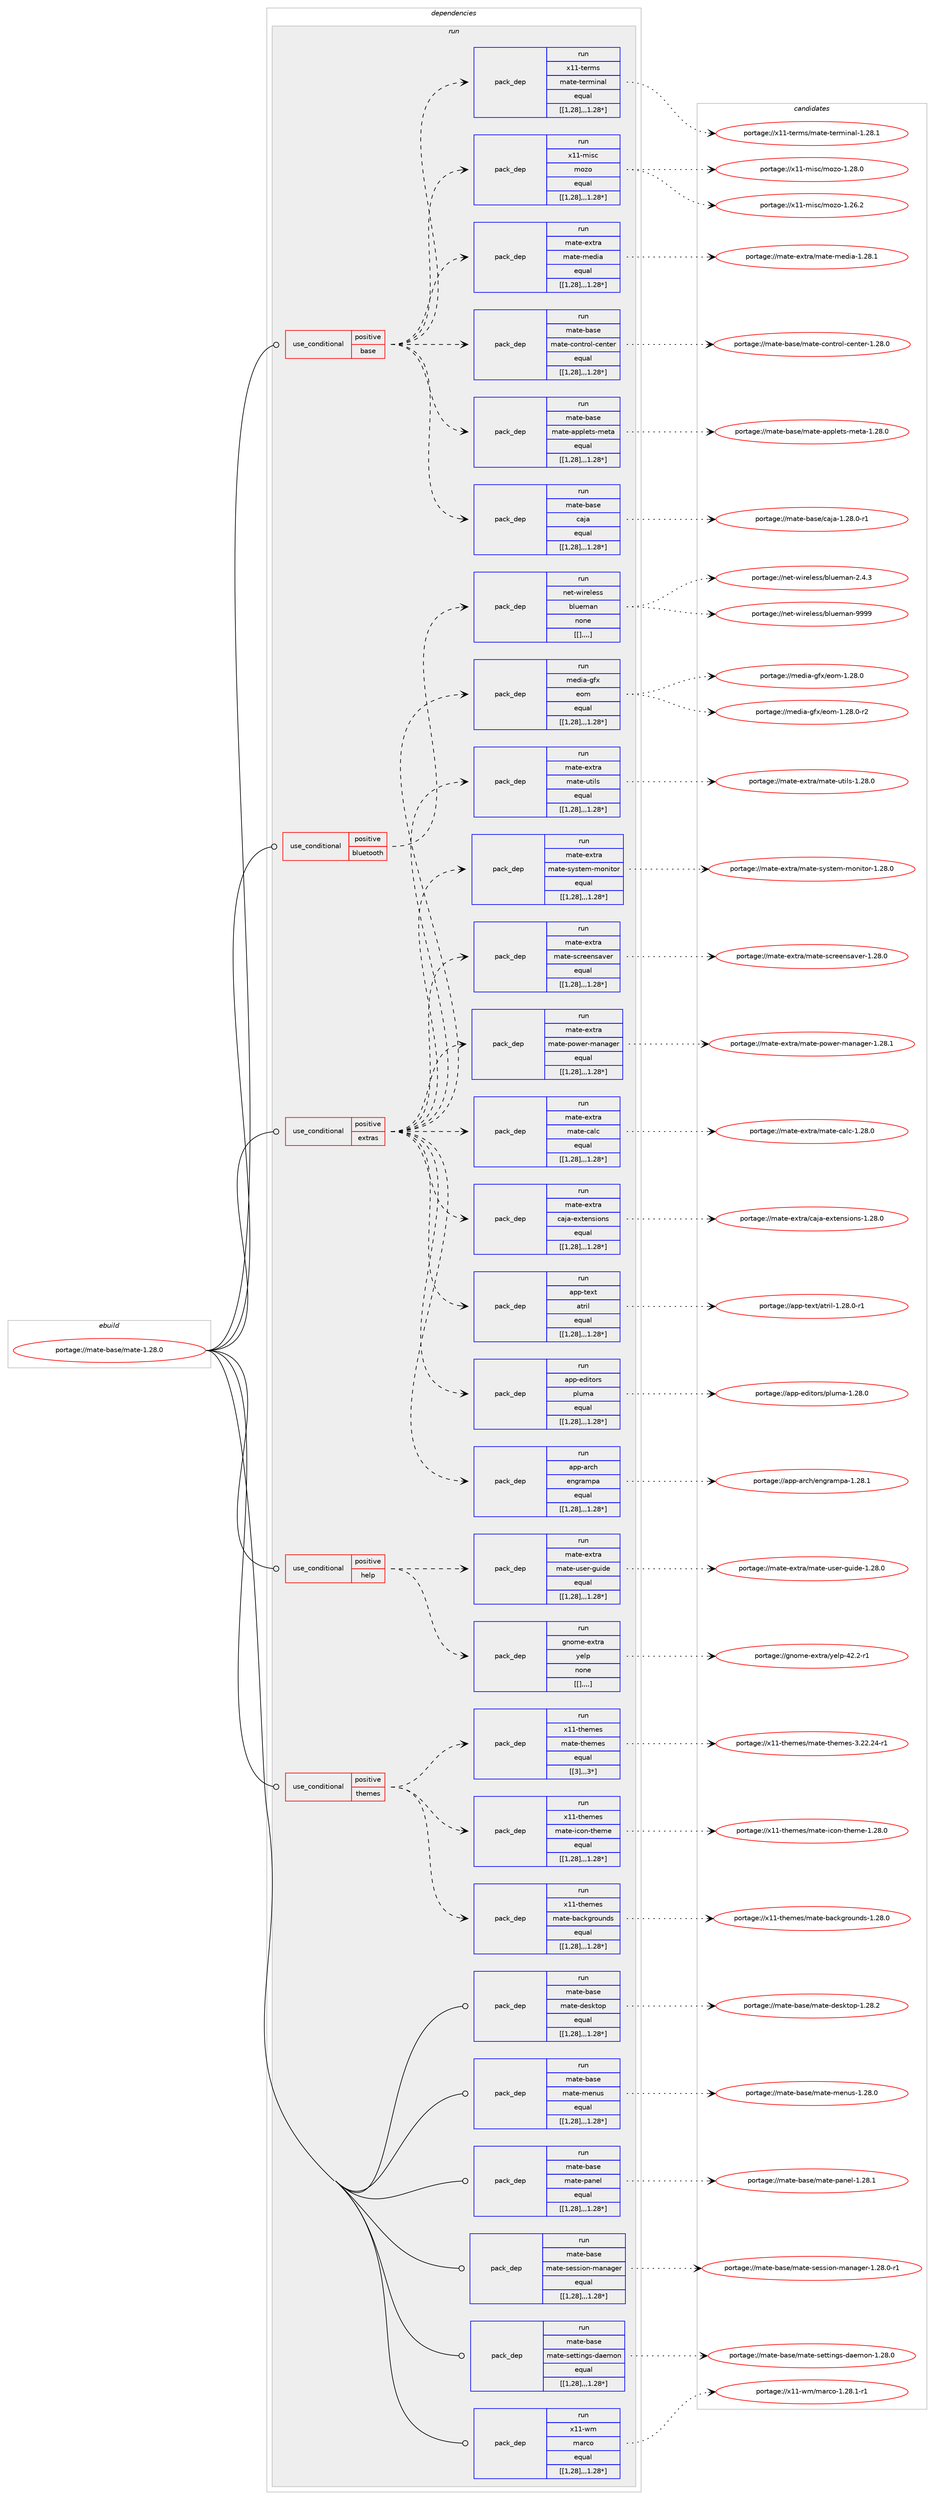 digraph prolog {

# *************
# Graph options
# *************

newrank=true;
concentrate=true;
compound=true;
graph [rankdir=LR,fontname=Helvetica,fontsize=10,ranksep=1.5];#, ranksep=2.5, nodesep=0.2];
edge  [arrowhead=vee];
node  [fontname=Helvetica,fontsize=10];

# **********
# The ebuild
# **********

subgraph cluster_leftcol {
color=gray;
label=<<i>ebuild</i>>;
id [label="portage://mate-base/mate-1.28.0", color=red, width=4, href="../mate-base/mate-1.28.0.svg"];
}

# ****************
# The dependencies
# ****************

subgraph cluster_midcol {
color=gray;
label=<<i>dependencies</i>>;
subgraph cluster_compile {
fillcolor="#eeeeee";
style=filled;
label=<<i>compile</i>>;
}
subgraph cluster_compileandrun {
fillcolor="#eeeeee";
style=filled;
label=<<i>compile and run</i>>;
}
subgraph cluster_run {
fillcolor="#eeeeee";
style=filled;
label=<<i>run</i>>;
subgraph cond73888 {
dependency291003 [label=<<TABLE BORDER="0" CELLBORDER="1" CELLSPACING="0" CELLPADDING="4"><TR><TD ROWSPAN="3" CELLPADDING="10">use_conditional</TD></TR><TR><TD>positive</TD></TR><TR><TD>base</TD></TR></TABLE>>, shape=none, color=red];
subgraph pack214766 {
dependency291004 [label=<<TABLE BORDER="0" CELLBORDER="1" CELLSPACING="0" CELLPADDING="4" WIDTH="220"><TR><TD ROWSPAN="6" CELLPADDING="30">pack_dep</TD></TR><TR><TD WIDTH="110">run</TD></TR><TR><TD>mate-base</TD></TR><TR><TD>caja</TD></TR><TR><TD>equal</TD></TR><TR><TD>[[1,28],,,1.28*]</TD></TR></TABLE>>, shape=none, color=blue];
}
dependency291003:e -> dependency291004:w [weight=20,style="dashed",arrowhead="vee"];
subgraph pack214767 {
dependency291005 [label=<<TABLE BORDER="0" CELLBORDER="1" CELLSPACING="0" CELLPADDING="4" WIDTH="220"><TR><TD ROWSPAN="6" CELLPADDING="30">pack_dep</TD></TR><TR><TD WIDTH="110">run</TD></TR><TR><TD>mate-base</TD></TR><TR><TD>mate-applets-meta</TD></TR><TR><TD>equal</TD></TR><TR><TD>[[1,28],,,1.28*]</TD></TR></TABLE>>, shape=none, color=blue];
}
dependency291003:e -> dependency291005:w [weight=20,style="dashed",arrowhead="vee"];
subgraph pack214768 {
dependency291006 [label=<<TABLE BORDER="0" CELLBORDER="1" CELLSPACING="0" CELLPADDING="4" WIDTH="220"><TR><TD ROWSPAN="6" CELLPADDING="30">pack_dep</TD></TR><TR><TD WIDTH="110">run</TD></TR><TR><TD>mate-base</TD></TR><TR><TD>mate-control-center</TD></TR><TR><TD>equal</TD></TR><TR><TD>[[1,28],,,1.28*]</TD></TR></TABLE>>, shape=none, color=blue];
}
dependency291003:e -> dependency291006:w [weight=20,style="dashed",arrowhead="vee"];
subgraph pack214769 {
dependency291007 [label=<<TABLE BORDER="0" CELLBORDER="1" CELLSPACING="0" CELLPADDING="4" WIDTH="220"><TR><TD ROWSPAN="6" CELLPADDING="30">pack_dep</TD></TR><TR><TD WIDTH="110">run</TD></TR><TR><TD>mate-extra</TD></TR><TR><TD>mate-media</TD></TR><TR><TD>equal</TD></TR><TR><TD>[[1,28],,,1.28*]</TD></TR></TABLE>>, shape=none, color=blue];
}
dependency291003:e -> dependency291007:w [weight=20,style="dashed",arrowhead="vee"];
subgraph pack214770 {
dependency291008 [label=<<TABLE BORDER="0" CELLBORDER="1" CELLSPACING="0" CELLPADDING="4" WIDTH="220"><TR><TD ROWSPAN="6" CELLPADDING="30">pack_dep</TD></TR><TR><TD WIDTH="110">run</TD></TR><TR><TD>x11-misc</TD></TR><TR><TD>mozo</TD></TR><TR><TD>equal</TD></TR><TR><TD>[[1,28],,,1.28*]</TD></TR></TABLE>>, shape=none, color=blue];
}
dependency291003:e -> dependency291008:w [weight=20,style="dashed",arrowhead="vee"];
subgraph pack214771 {
dependency291009 [label=<<TABLE BORDER="0" CELLBORDER="1" CELLSPACING="0" CELLPADDING="4" WIDTH="220"><TR><TD ROWSPAN="6" CELLPADDING="30">pack_dep</TD></TR><TR><TD WIDTH="110">run</TD></TR><TR><TD>x11-terms</TD></TR><TR><TD>mate-terminal</TD></TR><TR><TD>equal</TD></TR><TR><TD>[[1,28],,,1.28*]</TD></TR></TABLE>>, shape=none, color=blue];
}
dependency291003:e -> dependency291009:w [weight=20,style="dashed",arrowhead="vee"];
}
id:e -> dependency291003:w [weight=20,style="solid",arrowhead="odot"];
subgraph cond73889 {
dependency291010 [label=<<TABLE BORDER="0" CELLBORDER="1" CELLSPACING="0" CELLPADDING="4"><TR><TD ROWSPAN="3" CELLPADDING="10">use_conditional</TD></TR><TR><TD>positive</TD></TR><TR><TD>bluetooth</TD></TR></TABLE>>, shape=none, color=red];
subgraph pack214772 {
dependency291011 [label=<<TABLE BORDER="0" CELLBORDER="1" CELLSPACING="0" CELLPADDING="4" WIDTH="220"><TR><TD ROWSPAN="6" CELLPADDING="30">pack_dep</TD></TR><TR><TD WIDTH="110">run</TD></TR><TR><TD>net-wireless</TD></TR><TR><TD>blueman</TD></TR><TR><TD>none</TD></TR><TR><TD>[[],,,,]</TD></TR></TABLE>>, shape=none, color=blue];
}
dependency291010:e -> dependency291011:w [weight=20,style="dashed",arrowhead="vee"];
}
id:e -> dependency291010:w [weight=20,style="solid",arrowhead="odot"];
subgraph cond73890 {
dependency291012 [label=<<TABLE BORDER="0" CELLBORDER="1" CELLSPACING="0" CELLPADDING="4"><TR><TD ROWSPAN="3" CELLPADDING="10">use_conditional</TD></TR><TR><TD>positive</TD></TR><TR><TD>extras</TD></TR></TABLE>>, shape=none, color=red];
subgraph pack214773 {
dependency291013 [label=<<TABLE BORDER="0" CELLBORDER="1" CELLSPACING="0" CELLPADDING="4" WIDTH="220"><TR><TD ROWSPAN="6" CELLPADDING="30">pack_dep</TD></TR><TR><TD WIDTH="110">run</TD></TR><TR><TD>app-arch</TD></TR><TR><TD>engrampa</TD></TR><TR><TD>equal</TD></TR><TR><TD>[[1,28],,,1.28*]</TD></TR></TABLE>>, shape=none, color=blue];
}
dependency291012:e -> dependency291013:w [weight=20,style="dashed",arrowhead="vee"];
subgraph pack214774 {
dependency291014 [label=<<TABLE BORDER="0" CELLBORDER="1" CELLSPACING="0" CELLPADDING="4" WIDTH="220"><TR><TD ROWSPAN="6" CELLPADDING="30">pack_dep</TD></TR><TR><TD WIDTH="110">run</TD></TR><TR><TD>app-editors</TD></TR><TR><TD>pluma</TD></TR><TR><TD>equal</TD></TR><TR><TD>[[1,28],,,1.28*]</TD></TR></TABLE>>, shape=none, color=blue];
}
dependency291012:e -> dependency291014:w [weight=20,style="dashed",arrowhead="vee"];
subgraph pack214775 {
dependency291015 [label=<<TABLE BORDER="0" CELLBORDER="1" CELLSPACING="0" CELLPADDING="4" WIDTH="220"><TR><TD ROWSPAN="6" CELLPADDING="30">pack_dep</TD></TR><TR><TD WIDTH="110">run</TD></TR><TR><TD>app-text</TD></TR><TR><TD>atril</TD></TR><TR><TD>equal</TD></TR><TR><TD>[[1,28],,,1.28*]</TD></TR></TABLE>>, shape=none, color=blue];
}
dependency291012:e -> dependency291015:w [weight=20,style="dashed",arrowhead="vee"];
subgraph pack214776 {
dependency291016 [label=<<TABLE BORDER="0" CELLBORDER="1" CELLSPACING="0" CELLPADDING="4" WIDTH="220"><TR><TD ROWSPAN="6" CELLPADDING="30">pack_dep</TD></TR><TR><TD WIDTH="110">run</TD></TR><TR><TD>mate-extra</TD></TR><TR><TD>caja-extensions</TD></TR><TR><TD>equal</TD></TR><TR><TD>[[1,28],,,1.28*]</TD></TR></TABLE>>, shape=none, color=blue];
}
dependency291012:e -> dependency291016:w [weight=20,style="dashed",arrowhead="vee"];
subgraph pack214777 {
dependency291017 [label=<<TABLE BORDER="0" CELLBORDER="1" CELLSPACING="0" CELLPADDING="4" WIDTH="220"><TR><TD ROWSPAN="6" CELLPADDING="30">pack_dep</TD></TR><TR><TD WIDTH="110">run</TD></TR><TR><TD>mate-extra</TD></TR><TR><TD>mate-calc</TD></TR><TR><TD>equal</TD></TR><TR><TD>[[1,28],,,1.28*]</TD></TR></TABLE>>, shape=none, color=blue];
}
dependency291012:e -> dependency291017:w [weight=20,style="dashed",arrowhead="vee"];
subgraph pack214778 {
dependency291018 [label=<<TABLE BORDER="0" CELLBORDER="1" CELLSPACING="0" CELLPADDING="4" WIDTH="220"><TR><TD ROWSPAN="6" CELLPADDING="30">pack_dep</TD></TR><TR><TD WIDTH="110">run</TD></TR><TR><TD>mate-extra</TD></TR><TR><TD>mate-power-manager</TD></TR><TR><TD>equal</TD></TR><TR><TD>[[1,28],,,1.28*]</TD></TR></TABLE>>, shape=none, color=blue];
}
dependency291012:e -> dependency291018:w [weight=20,style="dashed",arrowhead="vee"];
subgraph pack214779 {
dependency291019 [label=<<TABLE BORDER="0" CELLBORDER="1" CELLSPACING="0" CELLPADDING="4" WIDTH="220"><TR><TD ROWSPAN="6" CELLPADDING="30">pack_dep</TD></TR><TR><TD WIDTH="110">run</TD></TR><TR><TD>mate-extra</TD></TR><TR><TD>mate-screensaver</TD></TR><TR><TD>equal</TD></TR><TR><TD>[[1,28],,,1.28*]</TD></TR></TABLE>>, shape=none, color=blue];
}
dependency291012:e -> dependency291019:w [weight=20,style="dashed",arrowhead="vee"];
subgraph pack214780 {
dependency291020 [label=<<TABLE BORDER="0" CELLBORDER="1" CELLSPACING="0" CELLPADDING="4" WIDTH="220"><TR><TD ROWSPAN="6" CELLPADDING="30">pack_dep</TD></TR><TR><TD WIDTH="110">run</TD></TR><TR><TD>mate-extra</TD></TR><TR><TD>mate-system-monitor</TD></TR><TR><TD>equal</TD></TR><TR><TD>[[1,28],,,1.28*]</TD></TR></TABLE>>, shape=none, color=blue];
}
dependency291012:e -> dependency291020:w [weight=20,style="dashed",arrowhead="vee"];
subgraph pack214781 {
dependency291021 [label=<<TABLE BORDER="0" CELLBORDER="1" CELLSPACING="0" CELLPADDING="4" WIDTH="220"><TR><TD ROWSPAN="6" CELLPADDING="30">pack_dep</TD></TR><TR><TD WIDTH="110">run</TD></TR><TR><TD>mate-extra</TD></TR><TR><TD>mate-utils</TD></TR><TR><TD>equal</TD></TR><TR><TD>[[1,28],,,1.28*]</TD></TR></TABLE>>, shape=none, color=blue];
}
dependency291012:e -> dependency291021:w [weight=20,style="dashed",arrowhead="vee"];
subgraph pack214782 {
dependency291022 [label=<<TABLE BORDER="0" CELLBORDER="1" CELLSPACING="0" CELLPADDING="4" WIDTH="220"><TR><TD ROWSPAN="6" CELLPADDING="30">pack_dep</TD></TR><TR><TD WIDTH="110">run</TD></TR><TR><TD>media-gfx</TD></TR><TR><TD>eom</TD></TR><TR><TD>equal</TD></TR><TR><TD>[[1,28],,,1.28*]</TD></TR></TABLE>>, shape=none, color=blue];
}
dependency291012:e -> dependency291022:w [weight=20,style="dashed",arrowhead="vee"];
}
id:e -> dependency291012:w [weight=20,style="solid",arrowhead="odot"];
subgraph cond73891 {
dependency291023 [label=<<TABLE BORDER="0" CELLBORDER="1" CELLSPACING="0" CELLPADDING="4"><TR><TD ROWSPAN="3" CELLPADDING="10">use_conditional</TD></TR><TR><TD>positive</TD></TR><TR><TD>help</TD></TR></TABLE>>, shape=none, color=red];
subgraph pack214783 {
dependency291024 [label=<<TABLE BORDER="0" CELLBORDER="1" CELLSPACING="0" CELLPADDING="4" WIDTH="220"><TR><TD ROWSPAN="6" CELLPADDING="30">pack_dep</TD></TR><TR><TD WIDTH="110">run</TD></TR><TR><TD>gnome-extra</TD></TR><TR><TD>yelp</TD></TR><TR><TD>none</TD></TR><TR><TD>[[],,,,]</TD></TR></TABLE>>, shape=none, color=blue];
}
dependency291023:e -> dependency291024:w [weight=20,style="dashed",arrowhead="vee"];
subgraph pack214784 {
dependency291025 [label=<<TABLE BORDER="0" CELLBORDER="1" CELLSPACING="0" CELLPADDING="4" WIDTH="220"><TR><TD ROWSPAN="6" CELLPADDING="30">pack_dep</TD></TR><TR><TD WIDTH="110">run</TD></TR><TR><TD>mate-extra</TD></TR><TR><TD>mate-user-guide</TD></TR><TR><TD>equal</TD></TR><TR><TD>[[1,28],,,1.28*]</TD></TR></TABLE>>, shape=none, color=blue];
}
dependency291023:e -> dependency291025:w [weight=20,style="dashed",arrowhead="vee"];
}
id:e -> dependency291023:w [weight=20,style="solid",arrowhead="odot"];
subgraph cond73892 {
dependency291026 [label=<<TABLE BORDER="0" CELLBORDER="1" CELLSPACING="0" CELLPADDING="4"><TR><TD ROWSPAN="3" CELLPADDING="10">use_conditional</TD></TR><TR><TD>positive</TD></TR><TR><TD>themes</TD></TR></TABLE>>, shape=none, color=red];
subgraph pack214785 {
dependency291027 [label=<<TABLE BORDER="0" CELLBORDER="1" CELLSPACING="0" CELLPADDING="4" WIDTH="220"><TR><TD ROWSPAN="6" CELLPADDING="30">pack_dep</TD></TR><TR><TD WIDTH="110">run</TD></TR><TR><TD>x11-themes</TD></TR><TR><TD>mate-backgrounds</TD></TR><TR><TD>equal</TD></TR><TR><TD>[[1,28],,,1.28*]</TD></TR></TABLE>>, shape=none, color=blue];
}
dependency291026:e -> dependency291027:w [weight=20,style="dashed",arrowhead="vee"];
subgraph pack214786 {
dependency291028 [label=<<TABLE BORDER="0" CELLBORDER="1" CELLSPACING="0" CELLPADDING="4" WIDTH="220"><TR><TD ROWSPAN="6" CELLPADDING="30">pack_dep</TD></TR><TR><TD WIDTH="110">run</TD></TR><TR><TD>x11-themes</TD></TR><TR><TD>mate-icon-theme</TD></TR><TR><TD>equal</TD></TR><TR><TD>[[1,28],,,1.28*]</TD></TR></TABLE>>, shape=none, color=blue];
}
dependency291026:e -> dependency291028:w [weight=20,style="dashed",arrowhead="vee"];
subgraph pack214787 {
dependency291029 [label=<<TABLE BORDER="0" CELLBORDER="1" CELLSPACING="0" CELLPADDING="4" WIDTH="220"><TR><TD ROWSPAN="6" CELLPADDING="30">pack_dep</TD></TR><TR><TD WIDTH="110">run</TD></TR><TR><TD>x11-themes</TD></TR><TR><TD>mate-themes</TD></TR><TR><TD>equal</TD></TR><TR><TD>[[3],,,3*]</TD></TR></TABLE>>, shape=none, color=blue];
}
dependency291026:e -> dependency291029:w [weight=20,style="dashed",arrowhead="vee"];
}
id:e -> dependency291026:w [weight=20,style="solid",arrowhead="odot"];
subgraph pack214788 {
dependency291030 [label=<<TABLE BORDER="0" CELLBORDER="1" CELLSPACING="0" CELLPADDING="4" WIDTH="220"><TR><TD ROWSPAN="6" CELLPADDING="30">pack_dep</TD></TR><TR><TD WIDTH="110">run</TD></TR><TR><TD>mate-base</TD></TR><TR><TD>mate-desktop</TD></TR><TR><TD>equal</TD></TR><TR><TD>[[1,28],,,1.28*]</TD></TR></TABLE>>, shape=none, color=blue];
}
id:e -> dependency291030:w [weight=20,style="solid",arrowhead="odot"];
subgraph pack214789 {
dependency291031 [label=<<TABLE BORDER="0" CELLBORDER="1" CELLSPACING="0" CELLPADDING="4" WIDTH="220"><TR><TD ROWSPAN="6" CELLPADDING="30">pack_dep</TD></TR><TR><TD WIDTH="110">run</TD></TR><TR><TD>mate-base</TD></TR><TR><TD>mate-menus</TD></TR><TR><TD>equal</TD></TR><TR><TD>[[1,28],,,1.28*]</TD></TR></TABLE>>, shape=none, color=blue];
}
id:e -> dependency291031:w [weight=20,style="solid",arrowhead="odot"];
subgraph pack214790 {
dependency291032 [label=<<TABLE BORDER="0" CELLBORDER="1" CELLSPACING="0" CELLPADDING="4" WIDTH="220"><TR><TD ROWSPAN="6" CELLPADDING="30">pack_dep</TD></TR><TR><TD WIDTH="110">run</TD></TR><TR><TD>mate-base</TD></TR><TR><TD>mate-panel</TD></TR><TR><TD>equal</TD></TR><TR><TD>[[1,28],,,1.28*]</TD></TR></TABLE>>, shape=none, color=blue];
}
id:e -> dependency291032:w [weight=20,style="solid",arrowhead="odot"];
subgraph pack214791 {
dependency291033 [label=<<TABLE BORDER="0" CELLBORDER="1" CELLSPACING="0" CELLPADDING="4" WIDTH="220"><TR><TD ROWSPAN="6" CELLPADDING="30">pack_dep</TD></TR><TR><TD WIDTH="110">run</TD></TR><TR><TD>mate-base</TD></TR><TR><TD>mate-session-manager</TD></TR><TR><TD>equal</TD></TR><TR><TD>[[1,28],,,1.28*]</TD></TR></TABLE>>, shape=none, color=blue];
}
id:e -> dependency291033:w [weight=20,style="solid",arrowhead="odot"];
subgraph pack214792 {
dependency291034 [label=<<TABLE BORDER="0" CELLBORDER="1" CELLSPACING="0" CELLPADDING="4" WIDTH="220"><TR><TD ROWSPAN="6" CELLPADDING="30">pack_dep</TD></TR><TR><TD WIDTH="110">run</TD></TR><TR><TD>mate-base</TD></TR><TR><TD>mate-settings-daemon</TD></TR><TR><TD>equal</TD></TR><TR><TD>[[1,28],,,1.28*]</TD></TR></TABLE>>, shape=none, color=blue];
}
id:e -> dependency291034:w [weight=20,style="solid",arrowhead="odot"];
subgraph pack214793 {
dependency291035 [label=<<TABLE BORDER="0" CELLBORDER="1" CELLSPACING="0" CELLPADDING="4" WIDTH="220"><TR><TD ROWSPAN="6" CELLPADDING="30">pack_dep</TD></TR><TR><TD WIDTH="110">run</TD></TR><TR><TD>x11-wm</TD></TR><TR><TD>marco</TD></TR><TR><TD>equal</TD></TR><TR><TD>[[1,28],,,1.28*]</TD></TR></TABLE>>, shape=none, color=blue];
}
id:e -> dependency291035:w [weight=20,style="solid",arrowhead="odot"];
}
}

# **************
# The candidates
# **************

subgraph cluster_choices {
rank=same;
color=gray;
label=<<i>candidates</i>>;

subgraph choice214766 {
color=black;
nodesep=1;
choice1099711610145989711510147999710697454946505646484511449 [label="portage://mate-base/caja-1.28.0-r1", color=red, width=4,href="../mate-base/caja-1.28.0-r1.svg"];
dependency291004:e -> choice1099711610145989711510147999710697454946505646484511449:w [style=dotted,weight="100"];
}
subgraph choice214767 {
color=black;
nodesep=1;
choice1099711610145989711510147109971161014597112112108101116115451091011169745494650564648 [label="portage://mate-base/mate-applets-meta-1.28.0", color=red, width=4,href="../mate-base/mate-applets-meta-1.28.0.svg"];
dependency291005:e -> choice1099711610145989711510147109971161014597112112108101116115451091011169745494650564648:w [style=dotted,weight="100"];
}
subgraph choice214768 {
color=black;
nodesep=1;
choice1099711610145989711510147109971161014599111110116114111108459910111011610111445494650564648 [label="portage://mate-base/mate-control-center-1.28.0", color=red, width=4,href="../mate-base/mate-control-center-1.28.0.svg"];
dependency291006:e -> choice1099711610145989711510147109971161014599111110116114111108459910111011610111445494650564648:w [style=dotted,weight="100"];
}
subgraph choice214769 {
color=black;
nodesep=1;
choice1099711610145101120116114974710997116101451091011001059745494650564649 [label="portage://mate-extra/mate-media-1.28.1", color=red, width=4,href="../mate-extra/mate-media-1.28.1.svg"];
dependency291007:e -> choice1099711610145101120116114974710997116101451091011001059745494650564649:w [style=dotted,weight="100"];
}
subgraph choice214770 {
color=black;
nodesep=1;
choice120494945109105115994710911112211145494650564648 [label="portage://x11-misc/mozo-1.28.0", color=red, width=4,href="../x11-misc/mozo-1.28.0.svg"];
choice120494945109105115994710911112211145494650544650 [label="portage://x11-misc/mozo-1.26.2", color=red, width=4,href="../x11-misc/mozo-1.26.2.svg"];
dependency291008:e -> choice120494945109105115994710911112211145494650564648:w [style=dotted,weight="100"];
dependency291008:e -> choice120494945109105115994710911112211145494650544650:w [style=dotted,weight="100"];
}
subgraph choice214771 {
color=black;
nodesep=1;
choice1204949451161011141091154710997116101451161011141091051109710845494650564649 [label="portage://x11-terms/mate-terminal-1.28.1", color=red, width=4,href="../x11-terms/mate-terminal-1.28.1.svg"];
dependency291009:e -> choice1204949451161011141091154710997116101451161011141091051109710845494650564649:w [style=dotted,weight="100"];
}
subgraph choice214772 {
color=black;
nodesep=1;
choice110101116451191051141011081011151154798108117101109971104557575757 [label="portage://net-wireless/blueman-9999", color=red, width=4,href="../net-wireless/blueman-9999.svg"];
choice11010111645119105114101108101115115479810811710110997110455046524651 [label="portage://net-wireless/blueman-2.4.3", color=red, width=4,href="../net-wireless/blueman-2.4.3.svg"];
dependency291011:e -> choice110101116451191051141011081011151154798108117101109971104557575757:w [style=dotted,weight="100"];
dependency291011:e -> choice11010111645119105114101108101115115479810811710110997110455046524651:w [style=dotted,weight="100"];
}
subgraph choice214773 {
color=black;
nodesep=1;
choice9711211245971149910447101110103114971091129745494650564649 [label="portage://app-arch/engrampa-1.28.1", color=red, width=4,href="../app-arch/engrampa-1.28.1.svg"];
dependency291013:e -> choice9711211245971149910447101110103114971091129745494650564649:w [style=dotted,weight="100"];
}
subgraph choice214774 {
color=black;
nodesep=1;
choice9711211245101100105116111114115471121081171099745494650564648 [label="portage://app-editors/pluma-1.28.0", color=red, width=4,href="../app-editors/pluma-1.28.0.svg"];
dependency291014:e -> choice9711211245101100105116111114115471121081171099745494650564648:w [style=dotted,weight="100"];
}
subgraph choice214775 {
color=black;
nodesep=1;
choice97112112451161011201164797116114105108454946505646484511449 [label="portage://app-text/atril-1.28.0-r1", color=red, width=4,href="../app-text/atril-1.28.0-r1.svg"];
dependency291015:e -> choice97112112451161011201164797116114105108454946505646484511449:w [style=dotted,weight="100"];
}
subgraph choice214776 {
color=black;
nodesep=1;
choice109971161014510112011611497479997106974510112011610111011510511111011545494650564648 [label="portage://mate-extra/caja-extensions-1.28.0", color=red, width=4,href="../mate-extra/caja-extensions-1.28.0.svg"];
dependency291016:e -> choice109971161014510112011611497479997106974510112011610111011510511111011545494650564648:w [style=dotted,weight="100"];
}
subgraph choice214777 {
color=black;
nodesep=1;
choice10997116101451011201161149747109971161014599971089945494650564648 [label="portage://mate-extra/mate-calc-1.28.0", color=red, width=4,href="../mate-extra/mate-calc-1.28.0.svg"];
dependency291017:e -> choice10997116101451011201161149747109971161014599971089945494650564648:w [style=dotted,weight="100"];
}
subgraph choice214778 {
color=black;
nodesep=1;
choice10997116101451011201161149747109971161014511211111910111445109971109710310111445494650564649 [label="portage://mate-extra/mate-power-manager-1.28.1", color=red, width=4,href="../mate-extra/mate-power-manager-1.28.1.svg"];
dependency291018:e -> choice10997116101451011201161149747109971161014511211111910111445109971109710310111445494650564649:w [style=dotted,weight="100"];
}
subgraph choice214779 {
color=black;
nodesep=1;
choice109971161014510112011611497471099711610145115991141011011101159711810111445494650564648 [label="portage://mate-extra/mate-screensaver-1.28.0", color=red, width=4,href="../mate-extra/mate-screensaver-1.28.0.svg"];
dependency291019:e -> choice109971161014510112011611497471099711610145115991141011011101159711810111445494650564648:w [style=dotted,weight="100"];
}
subgraph choice214780 {
color=black;
nodesep=1;
choice1099711610145101120116114974710997116101451151211151161011094510911111010511611111445494650564648 [label="portage://mate-extra/mate-system-monitor-1.28.0", color=red, width=4,href="../mate-extra/mate-system-monitor-1.28.0.svg"];
dependency291020:e -> choice1099711610145101120116114974710997116101451151211151161011094510911111010511611111445494650564648:w [style=dotted,weight="100"];
}
subgraph choice214781 {
color=black;
nodesep=1;
choice10997116101451011201161149747109971161014511711610510811545494650564648 [label="portage://mate-extra/mate-utils-1.28.0", color=red, width=4,href="../mate-extra/mate-utils-1.28.0.svg"];
dependency291021:e -> choice10997116101451011201161149747109971161014511711610510811545494650564648:w [style=dotted,weight="100"];
}
subgraph choice214782 {
color=black;
nodesep=1;
choice109101100105974510310212047101111109454946505646484511450 [label="portage://media-gfx/eom-1.28.0-r2", color=red, width=4,href="../media-gfx/eom-1.28.0-r2.svg"];
choice10910110010597451031021204710111110945494650564648 [label="portage://media-gfx/eom-1.28.0", color=red, width=4,href="../media-gfx/eom-1.28.0.svg"];
dependency291022:e -> choice109101100105974510310212047101111109454946505646484511450:w [style=dotted,weight="100"];
dependency291022:e -> choice10910110010597451031021204710111110945494650564648:w [style=dotted,weight="100"];
}
subgraph choice214783 {
color=black;
nodesep=1;
choice10311011110910145101120116114974712110110811245525046504511449 [label="portage://gnome-extra/yelp-42.2-r1", color=red, width=4,href="../gnome-extra/yelp-42.2-r1.svg"];
dependency291024:e -> choice10311011110910145101120116114974712110110811245525046504511449:w [style=dotted,weight="100"];
}
subgraph choice214784 {
color=black;
nodesep=1;
choice1099711610145101120116114974710997116101451171151011144510311710510010145494650564648 [label="portage://mate-extra/mate-user-guide-1.28.0", color=red, width=4,href="../mate-extra/mate-user-guide-1.28.0.svg"];
dependency291025:e -> choice1099711610145101120116114974710997116101451171151011144510311710510010145494650564648:w [style=dotted,weight="100"];
}
subgraph choice214785 {
color=black;
nodesep=1;
choice12049494511610410110910111547109971161014598979910710311411111711010011545494650564648 [label="portage://x11-themes/mate-backgrounds-1.28.0", color=red, width=4,href="../x11-themes/mate-backgrounds-1.28.0.svg"];
dependency291027:e -> choice12049494511610410110910111547109971161014598979910710311411111711010011545494650564648:w [style=dotted,weight="100"];
}
subgraph choice214786 {
color=black;
nodesep=1;
choice120494945116104101109101115471099711610145105991111104511610410110910145494650564648 [label="portage://x11-themes/mate-icon-theme-1.28.0", color=red, width=4,href="../x11-themes/mate-icon-theme-1.28.0.svg"];
dependency291028:e -> choice120494945116104101109101115471099711610145105991111104511610410110910145494650564648:w [style=dotted,weight="100"];
}
subgraph choice214787 {
color=black;
nodesep=1;
choice12049494511610410110910111547109971161014511610410110910111545514650504650524511449 [label="portage://x11-themes/mate-themes-3.22.24-r1", color=red, width=4,href="../x11-themes/mate-themes-3.22.24-r1.svg"];
dependency291029:e -> choice12049494511610410110910111547109971161014511610410110910111545514650504650524511449:w [style=dotted,weight="100"];
}
subgraph choice214788 {
color=black;
nodesep=1;
choice1099711610145989711510147109971161014510010111510711611111245494650564650 [label="portage://mate-base/mate-desktop-1.28.2", color=red, width=4,href="../mate-base/mate-desktop-1.28.2.svg"];
dependency291030:e -> choice1099711610145989711510147109971161014510010111510711611111245494650564650:w [style=dotted,weight="100"];
}
subgraph choice214789 {
color=black;
nodesep=1;
choice1099711610145989711510147109971161014510910111011711545494650564648 [label="portage://mate-base/mate-menus-1.28.0", color=red, width=4,href="../mate-base/mate-menus-1.28.0.svg"];
dependency291031:e -> choice1099711610145989711510147109971161014510910111011711545494650564648:w [style=dotted,weight="100"];
}
subgraph choice214790 {
color=black;
nodesep=1;
choice109971161014598971151014710997116101451129711010110845494650564649 [label="portage://mate-base/mate-panel-1.28.1", color=red, width=4,href="../mate-base/mate-panel-1.28.1.svg"];
dependency291032:e -> choice109971161014598971151014710997116101451129711010110845494650564649:w [style=dotted,weight="100"];
}
subgraph choice214791 {
color=black;
nodesep=1;
choice10997116101459897115101471099711610145115101115115105111110451099711097103101114454946505646484511449 [label="portage://mate-base/mate-session-manager-1.28.0-r1", color=red, width=4,href="../mate-base/mate-session-manager-1.28.0-r1.svg"];
dependency291033:e -> choice10997116101459897115101471099711610145115101115115105111110451099711097103101114454946505646484511449:w [style=dotted,weight="100"];
}
subgraph choice214792 {
color=black;
nodesep=1;
choice10997116101459897115101471099711610145115101116116105110103115451009710110911111045494650564648 [label="portage://mate-base/mate-settings-daemon-1.28.0", color=red, width=4,href="../mate-base/mate-settings-daemon-1.28.0.svg"];
dependency291034:e -> choice10997116101459897115101471099711610145115101116116105110103115451009710110911111045494650564648:w [style=dotted,weight="100"];
}
subgraph choice214793 {
color=black;
nodesep=1;
choice120494945119109471099711499111454946505646494511449 [label="portage://x11-wm/marco-1.28.1-r1", color=red, width=4,href="../x11-wm/marco-1.28.1-r1.svg"];
dependency291035:e -> choice120494945119109471099711499111454946505646494511449:w [style=dotted,weight="100"];
}
}

}

